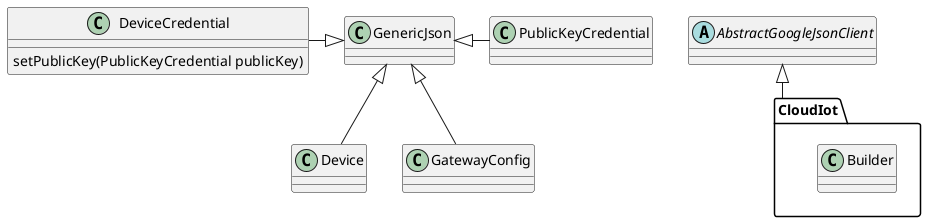 @startuml
abstract AbstractGoogleJsonClient
class GenericJson
class CloudIot.Builder
class PublicKeyCredential
class DeviceCredential
class Device
class GatewayConfig

/' relationships '/
AbstractGoogleJsonClient <|-- CloudIot
GenericJson <|-r- PublicKeyCredential
GenericJson <|-l- DeviceCredential
GenericJson <|-- Device
GenericJson <|-- GatewayConfig

/' class method '/
DeviceCredential : setPublicKey(PublicKeyCredential publicKey)
@enduml

@startuml
interface CloudDeviceService
class FakeCloudDeviceServiceImpl
class GoogleCloudDeviceService {
  +void : create(DeviceType deviceType, String deviceId)
  -void : createDeviceWithRs256(DeviceType deviceType, String deviceId)
  -Device : makeDeviceInstance(String deviceId)
  -Device : makeGatewayInstance(String gatewayId)
}
class ShutdownManager
enum DeviceType {
  Gateway
  DEVICE
}

/' relationships '/
CloudDeviceService <|-r- FakeCloudDeviceServiceImpl
CloudDeviceService <|-- GoogleCloudDeviceService

@enduml
